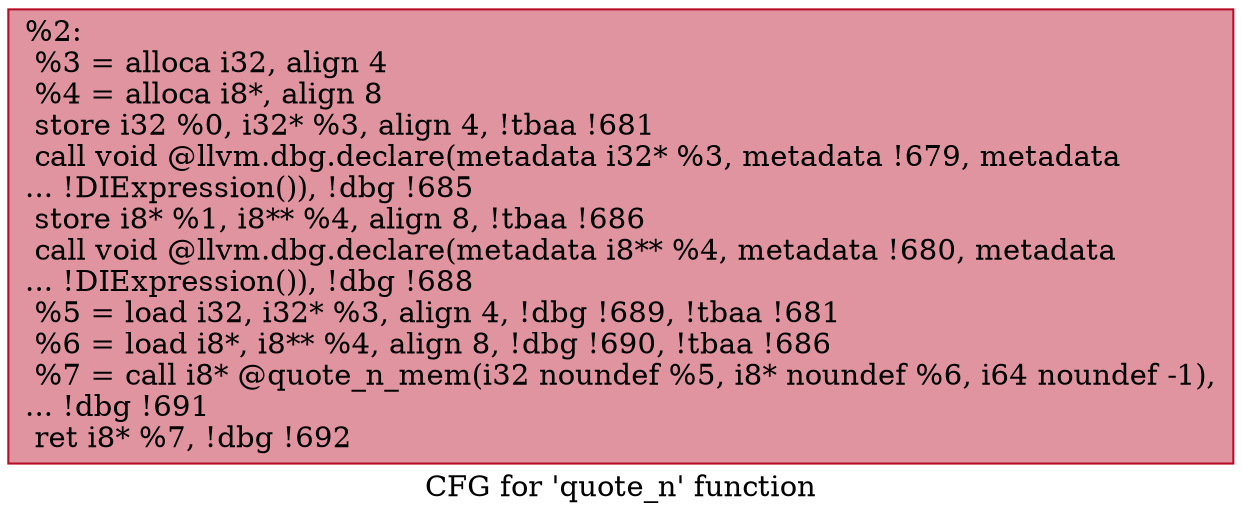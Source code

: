 digraph "CFG for 'quote_n' function" {
	label="CFG for 'quote_n' function";

	Node0x2295970 [shape=record,color="#b70d28ff", style=filled, fillcolor="#b70d2870",label="{%2:\l  %3 = alloca i32, align 4\l  %4 = alloca i8*, align 8\l  store i32 %0, i32* %3, align 4, !tbaa !681\l  call void @llvm.dbg.declare(metadata i32* %3, metadata !679, metadata\l... !DIExpression()), !dbg !685\l  store i8* %1, i8** %4, align 8, !tbaa !686\l  call void @llvm.dbg.declare(metadata i8** %4, metadata !680, metadata\l... !DIExpression()), !dbg !688\l  %5 = load i32, i32* %3, align 4, !dbg !689, !tbaa !681\l  %6 = load i8*, i8** %4, align 8, !dbg !690, !tbaa !686\l  %7 = call i8* @quote_n_mem(i32 noundef %5, i8* noundef %6, i64 noundef -1),\l... !dbg !691\l  ret i8* %7, !dbg !692\l}"];
}
